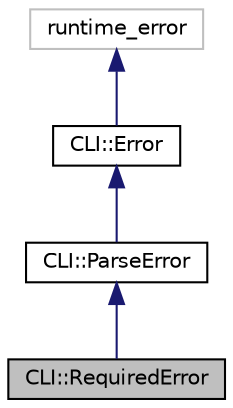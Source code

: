 digraph "CLI::RequiredError"
{
  edge [fontname="Helvetica",fontsize="10",labelfontname="Helvetica",labelfontsize="10"];
  node [fontname="Helvetica",fontsize="10",shape=record];
  Node1 [label="CLI::RequiredError",height=0.2,width=0.4,color="black", fillcolor="grey75", style="filled", fontcolor="black"];
  Node2 -> Node1 [dir="back",color="midnightblue",fontsize="10",style="solid",fontname="Helvetica"];
  Node2 [label="CLI::ParseError",height=0.2,width=0.4,color="black", fillcolor="white", style="filled",URL="$classCLI_1_1ParseError.html",tooltip="Anything that can error in Parse. "];
  Node3 -> Node2 [dir="back",color="midnightblue",fontsize="10",style="solid",fontname="Helvetica"];
  Node3 [label="CLI::Error",height=0.2,width=0.4,color="black", fillcolor="white", style="filled",URL="$classCLI_1_1Error.html",tooltip="All errors derive from this one. "];
  Node4 -> Node3 [dir="back",color="midnightblue",fontsize="10",style="solid",fontname="Helvetica"];
  Node4 [label="runtime_error",height=0.2,width=0.4,color="grey75", fillcolor="white", style="filled"];
}
